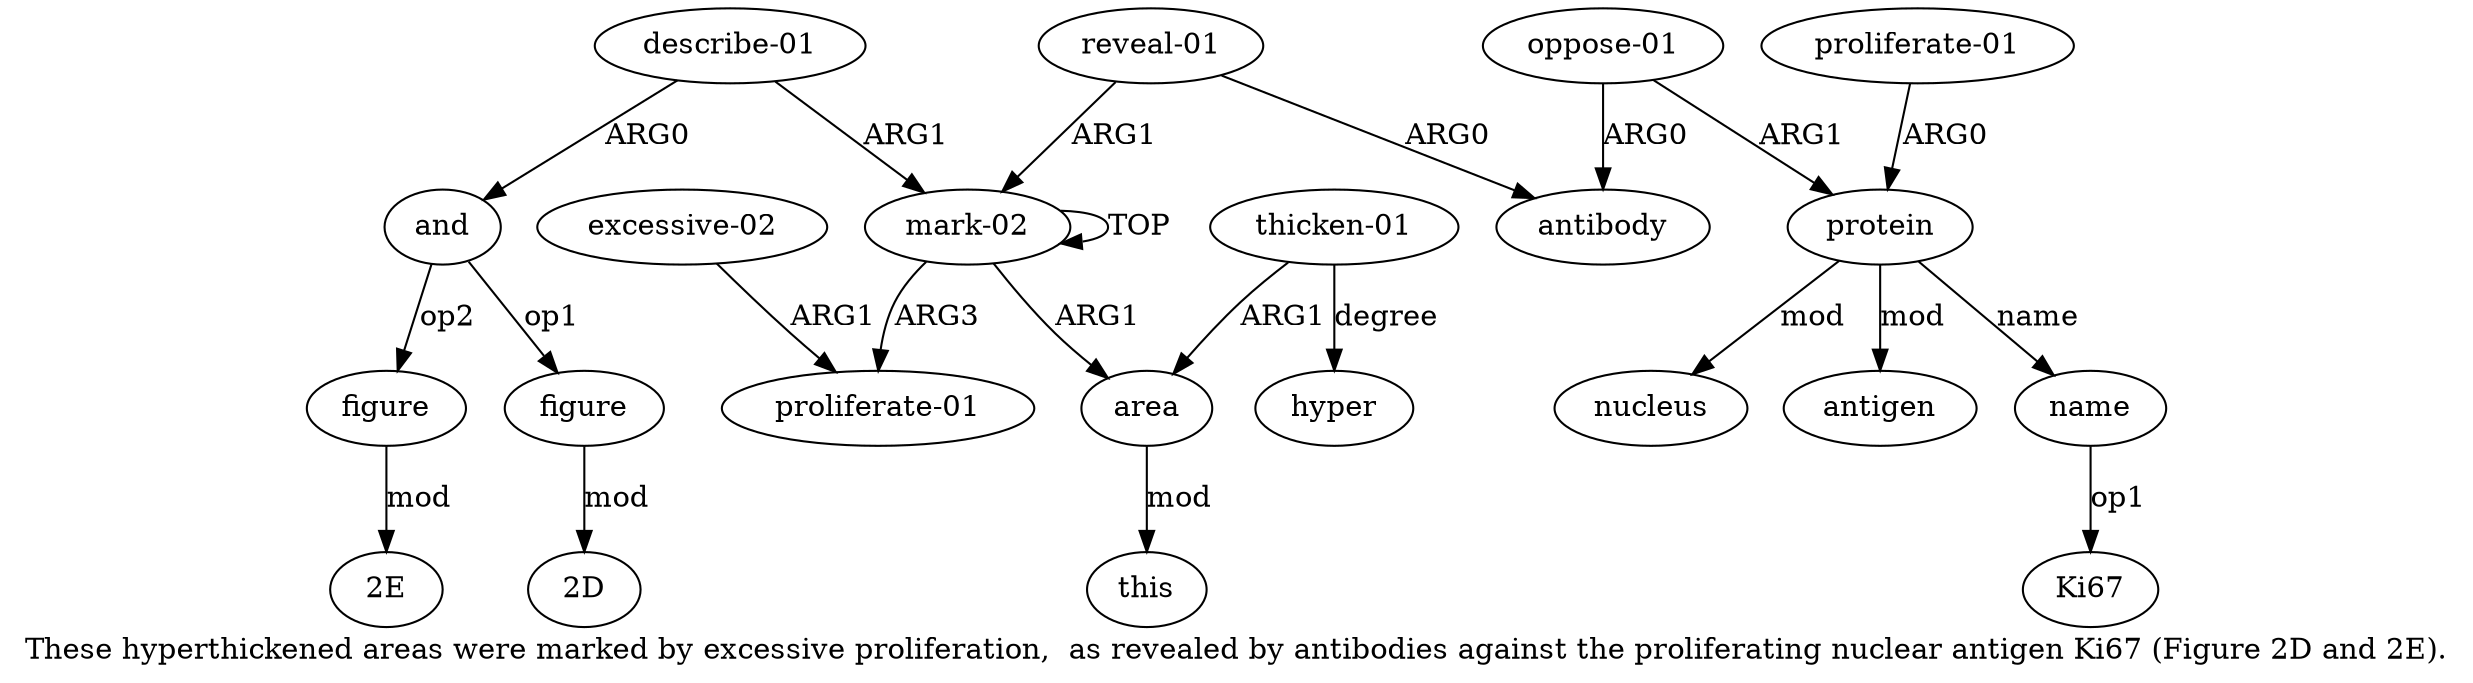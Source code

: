 digraph  {
	graph [label="These hyperthickened areas were marked by excessive proliferation,  as revealed by antibodies against the proliferating nuclear \
antigen Ki67 (Figure 2D and 2E)."];
	node [label="\N"];
	"a18 2E"	 [color=black,
		gold_ind=-1,
		gold_label="2E",
		label="2E",
		test_ind=-1,
		test_label="2E"];
	a15	 [color=black,
		gold_ind=15,
		gold_label="describe-01",
		label="describe-01",
		test_ind=15,
		test_label="describe-01"];
	a16	 [color=black,
		gold_ind=16,
		gold_label=and,
		label=and,
		test_ind=16,
		test_label=and];
	a15 -> a16 [key=0,
	color=black,
	gold_label=ARG0,
	label=ARG0,
	test_label=ARG0];
a0 [color=black,
	gold_ind=0,
	gold_label="mark-02",
	label="mark-02",
	test_ind=0,
	test_label="mark-02"];
a15 -> a0 [key=0,
color=black,
gold_label=ARG1,
label=ARG1,
test_label=ARG1];
a14 [color=black,
gold_ind=14,
gold_label=antigen,
label=antigen,
test_ind=14,
test_label=antigen];
a17 [color=black,
gold_ind=17,
gold_label=figure,
label=figure,
test_ind=17,
test_label=figure];
"a17 2D" [color=black,
gold_ind=-1,
gold_label="2D",
label="2D",
test_ind=-1,
test_label="2D"];
a17 -> "a17 2D" [key=0,
color=black,
gold_label=mod,
label=mod,
test_label=mod];
a16 -> a17 [key=0,
color=black,
gold_label=op1,
label=op1,
test_label=op1];
a18 [color=black,
gold_ind=18,
gold_label=figure,
label=figure,
test_ind=18,
test_label=figure];
a16 -> a18 [key=0,
color=black,
gold_label=op2,
label=op2,
test_label=op2];
a11 [color=black,
gold_ind=11,
gold_label=name,
label=name,
test_ind=11,
test_label=name];
"a11 Ki67" [color=black,
gold_ind=-1,
gold_label=Ki67,
label=Ki67,
test_ind=-1,
test_label=Ki67];
a11 -> "a11 Ki67" [key=0,
color=black,
gold_label=op1,
label=op1,
test_label=op1];
a10 [color=black,
gold_ind=10,
gold_label=protein,
label=protein,
test_ind=10,
test_label=protein];
a10 -> a14 [key=0,
color=black,
gold_label=mod,
label=mod,
test_label=mod];
a10 -> a11 [key=0,
color=black,
gold_label=name,
label=name,
test_label=name];
a13 [color=black,
gold_ind=13,
gold_label=nucleus,
label=nucleus,
test_ind=13,
test_label=nucleus];
a10 -> a13 [key=0,
color=black,
gold_label=mod,
label=mod,
test_label=mod];
a12 [color=black,
gold_ind=12,
gold_label="proliferate-01",
label="proliferate-01",
test_ind=12,
test_label="proliferate-01"];
a12 -> a10 [key=0,
color=black,
gold_label=ARG0,
label=ARG0,
test_label=ARG0];
a18 -> "a18 2E" [key=0,
color=black,
gold_label=mod,
label=mod,
test_label=mod];
a1 [color=black,
gold_ind=1,
gold_label=area,
label=area,
test_ind=1,
test_label=area];
a4 [color=black,
gold_ind=4,
gold_label=this,
label=this,
test_ind=4,
test_label=this];
a1 -> a4 [key=0,
color=black,
gold_label=mod,
label=mod,
test_label=mod];
a0 -> a1 [key=0,
color=black,
gold_label=ARG1,
label=ARG1,
test_label=ARG1];
a0 -> a0 [key=0,
color=black,
gold_label=TOP,
label=TOP,
test_label=TOP];
a5 [color=black,
gold_ind=5,
gold_label="proliferate-01",
label="proliferate-01",
test_ind=5,
test_label="proliferate-01"];
a0 -> a5 [key=0,
color=black,
gold_label=ARG3,
label=ARG3,
test_label=ARG3];
a3 [color=black,
gold_ind=3,
gold_label=hyper,
label=hyper,
test_ind=3,
test_label=hyper];
a2 [color=black,
gold_ind=2,
gold_label="thicken-01",
label="thicken-01",
test_ind=2,
test_label="thicken-01"];
a2 -> a1 [key=0,
color=black,
gold_label=ARG1,
label=ARG1,
test_label=ARG1];
a2 -> a3 [key=0,
color=black,
gold_label=degree,
label=degree,
test_label=degree];
a7 [color=black,
gold_ind=7,
gold_label="reveal-01",
label="reveal-01",
test_ind=7,
test_label="reveal-01"];
a7 -> a0 [key=0,
color=black,
gold_label=ARG1,
label=ARG1,
test_label=ARG1];
a8 [color=black,
gold_ind=8,
gold_label=antibody,
label=antibody,
test_ind=8,
test_label=antibody];
a7 -> a8 [key=0,
color=black,
gold_label=ARG0,
label=ARG0,
test_label=ARG0];
a6 [color=black,
gold_ind=6,
gold_label="excessive-02",
label="excessive-02",
test_ind=6,
test_label="excessive-02"];
a6 -> a5 [key=0,
color=black,
gold_label=ARG1,
label=ARG1,
test_label=ARG1];
a9 [color=black,
gold_ind=9,
gold_label="oppose-01",
label="oppose-01",
test_ind=9,
test_label="oppose-01"];
a9 -> a10 [key=0,
color=black,
gold_label=ARG1,
label=ARG1,
test_label=ARG1];
a9 -> a8 [key=0,
color=black,
gold_label=ARG0,
label=ARG0,
test_label=ARG0];
}

